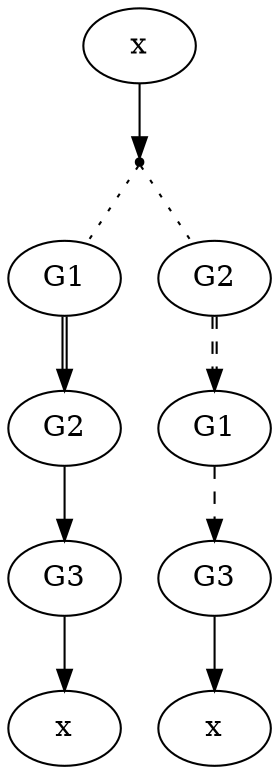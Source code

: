 digraph G {
  node [shape=ellipse]
  edge [color="gray",arrowhead=normal]
  1 [label="x",color="black"]
  5 [label="G1",color="black"]
  8 [label="G2",color="black"]
  11 [label="G3",color="black"]
  13 [label="x",color="black"]
  15 [label="G2",color="black"]
  18 [label="G1",color="black"]
  21 [label="G3",color="black"]
  23 [label="x",color="black"]
  2 [shape=point]
  1->2 [color="black"]
  2->5 [color="black",style="dotted",arrowhead=none]
  2->15 [color="black",style="dotted",arrowhead=none]
  5->8 [color="black,invis:black"]
  8->11 [color="black"]
  11->13 [color="black"]
  15->18 [color="black,invis:black",style="dashed"]
  18->21 [color="black",style="dashed"]
  21->23 [color="black"]
}
